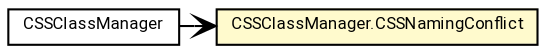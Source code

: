 #!/usr/local/bin/dot
#
# Class diagram 
# Generated by UMLGraph version R5_7_2-60-g0e99a6 (http://www.spinellis.gr/umlgraph/)
#

digraph G {
	graph [fontnames="svg"]
	edge [fontname="Roboto",fontsize=7,labelfontname="Roboto",labelfontsize=7,color="black"];
	node [fontname="Roboto",fontcolor="black",fontsize=8,shape=plaintext,margin=0,width=0,height=0];
	nodesep=0.15;
	ranksep=0.25;
	rankdir=LR;
	// de.lmu.ifi.dbs.elki.visualization.css.CSSClassManager
	c2212080 [label=<<table title="de.lmu.ifi.dbs.elki.visualization.css.CSSClassManager" border="0" cellborder="1" cellspacing="0" cellpadding="2" href="CSSClassManager.html" target="_parent">
		<tr><td><table border="0" cellspacing="0" cellpadding="1">
		<tr><td align="center" balign="center"> <font face="Roboto">CSSClassManager</font> </td></tr>
		</table></td></tr>
		</table>>, URL="CSSClassManager.html"];
	// de.lmu.ifi.dbs.elki.visualization.css.CSSClassManager.CSSNamingConflict
	c2212081 [label=<<table title="de.lmu.ifi.dbs.elki.visualization.css.CSSClassManager.CSSNamingConflict" border="0" cellborder="1" cellspacing="0" cellpadding="2" bgcolor="lemonChiffon" href="CSSClassManager.CSSNamingConflict.html" target="_parent">
		<tr><td><table border="0" cellspacing="0" cellpadding="1">
		<tr><td align="center" balign="center"> <font face="Roboto">CSSClassManager.CSSNamingConflict</font> </td></tr>
		</table></td></tr>
		</table>>, URL="CSSClassManager.CSSNamingConflict.html"];
	// de.lmu.ifi.dbs.elki.visualization.css.CSSClassManager navassoc de.lmu.ifi.dbs.elki.visualization.css.CSSClassManager.CSSNamingConflict
	c2212080 -> c2212081 [arrowhead=open,weight=1];
}

